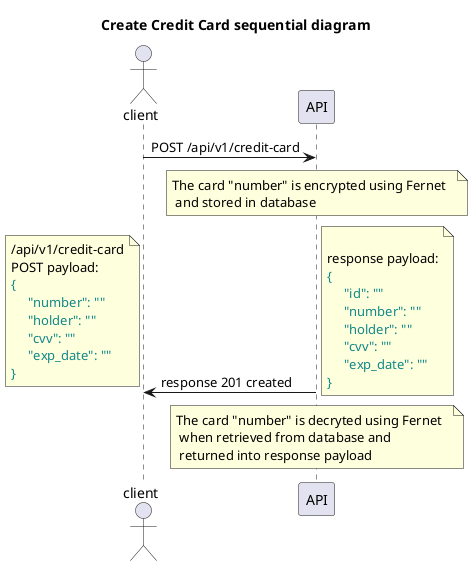 @startuml
title Create Credit Card sequential diagram
actor client as fe
participant API as api

fe -> api: POST /api/v1/credit-card
/note over api: The card "number" is encrypted using Fernet  \n and stored in database
fe <- api: response 201 created
note left
    /api/v1/credit-card
    POST payload:
    <color #118888>{</color>
    <color #118888>     "number": ""</color>
    <color #118888>     "holder": ""</color>
    <color #118888>     "cvv": ""</color>
    <color #118888>     "exp_date": ""</color>
    <color #118888>}</color>
end note

note right

    response payload:
    <color #118888>{</color>
    <color #118888>     "id": ""</color>
    <color #118888>     "number": ""</color>
    <color #118888>     "holder": ""</color>
    <color #118888>     "cvv": ""</color>
    <color #118888>     "exp_date": ""</color>
    <color #118888>}</color>
end note
/note over api: The card "number" is decryted using Fernet  \n when retrieved from database and \n returned into response payload

@enduml
